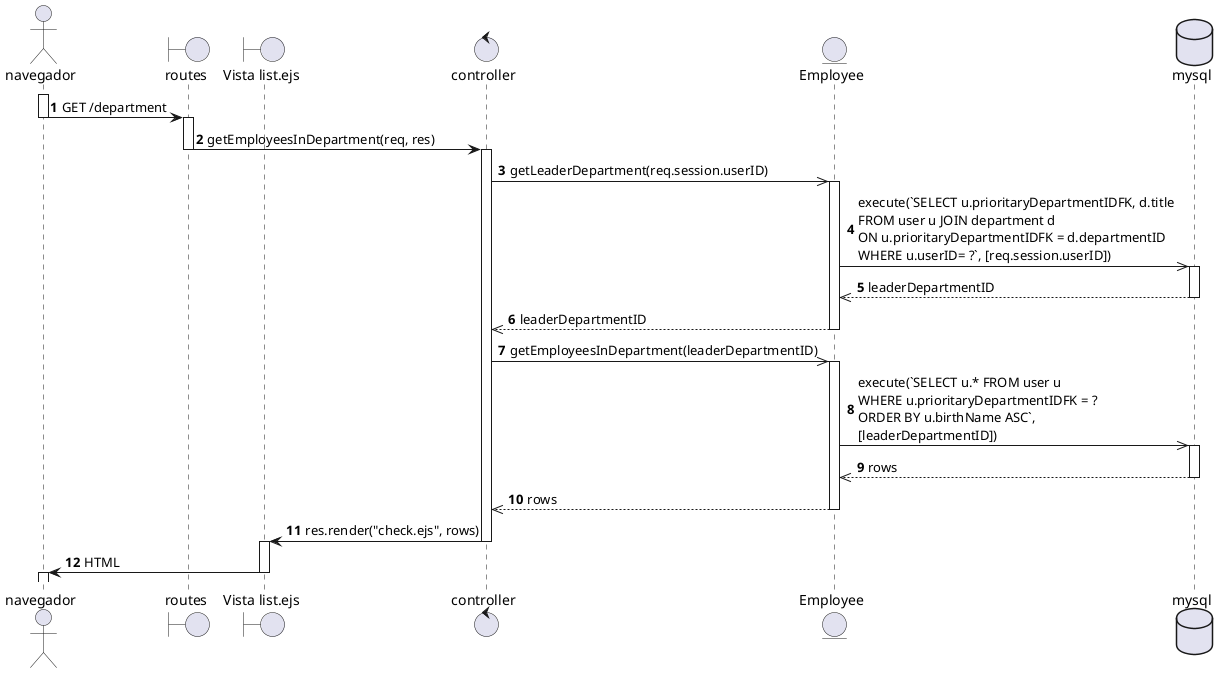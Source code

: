 @startuml

actor navegador as nav
boundary routes
boundary "Vista list.ejs" as list
control controller
entity Employee as emp
database mysql

autonumber

activate nav
nav -> routes: GET /department
deactivate nav
activate routes
routes -> controller: getEmployeesInDepartment(req, res)
deactivate routes

activate controller  
controller ->> emp: getLeaderDepartment(req.session.userID)
activate emp
emp ->> mysql: execute(`SELECT u.prioritaryDepartmentIDFK, d.title \nFROM user u JOIN department d \nON u.prioritaryDepartmentIDFK = d.departmentID \nWHERE u.userID= ?`, [req.session.userID])
activate mysql
mysql -->> emp: leaderDepartmentID
deactivate mysql
emp -->> controller: leaderDepartmentID
deactivate emp

controller ->> emp: getEmployeesInDepartment(leaderDepartmentID)
activate emp
emp ->> mysql: execute(`SELECT u.* FROM user u \nWHERE u.prioritaryDepartmentIDFK = ? \nORDER BY u.birthName ASC`, \n[leaderDepartmentID])
activate mysql
mysql -->> emp: rows
deactivate mysql
emp -->> controller: rows
deactivate emp
controller -> list: res.render("check.ejs", rows)
deactivate controller

activate list
list -> nav: HTML
deactivate list
activate nav

@enduml